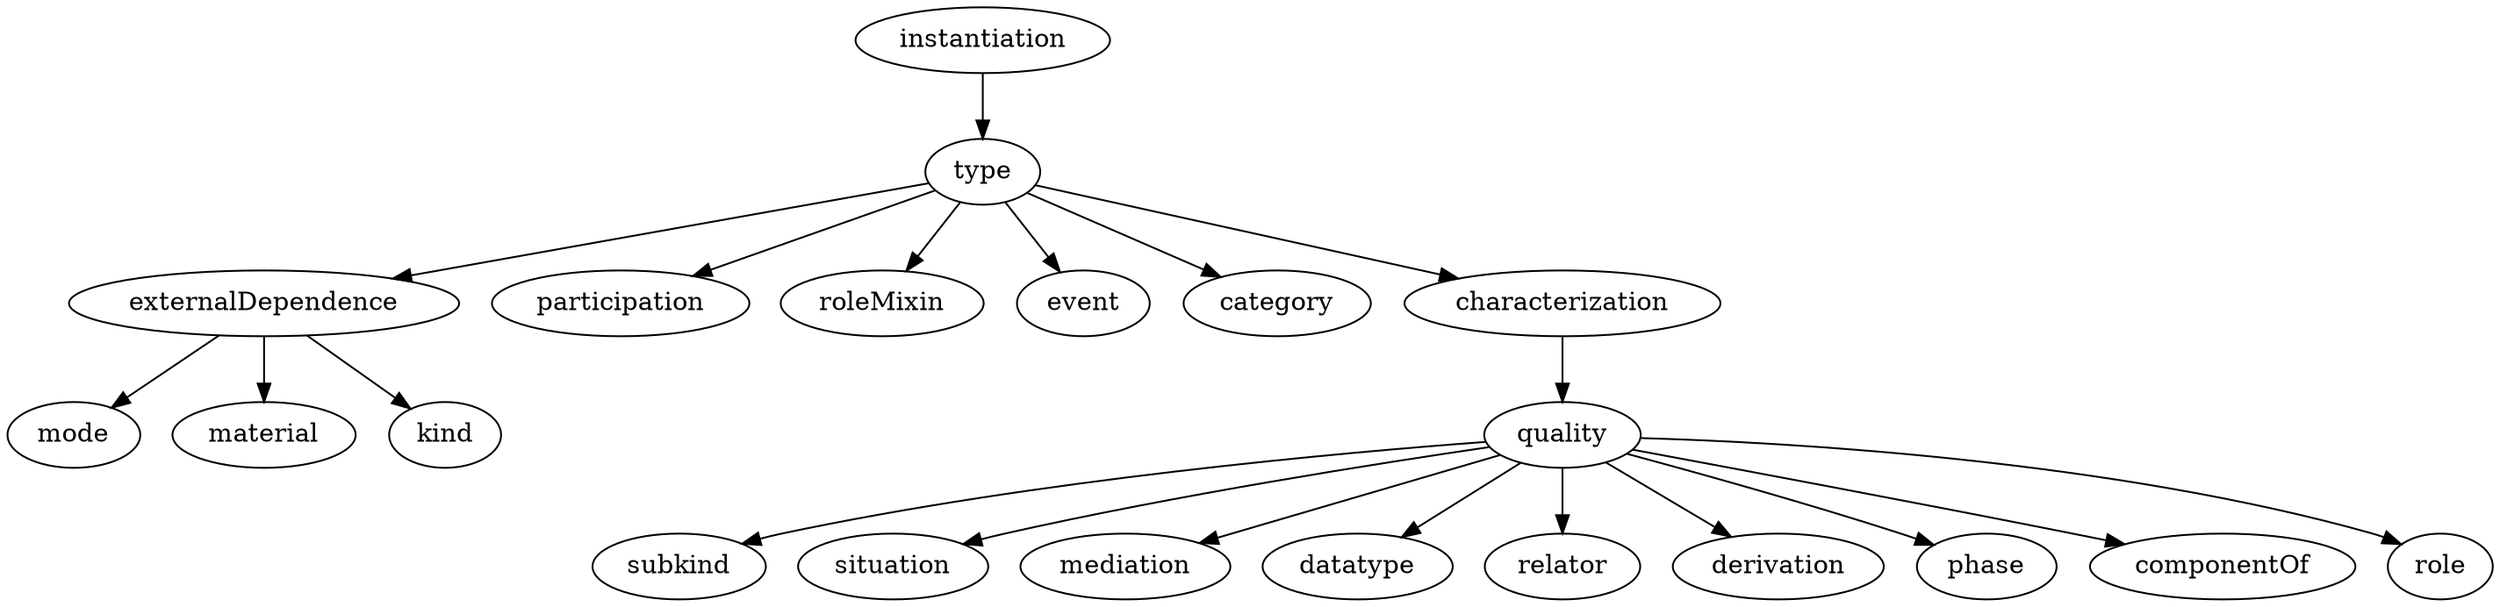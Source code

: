 strict digraph  {
instantiation;
type;
externalDependence;
participation;
roleMixin;
event;
category;
characterization;
mode;
material;
kind;
quality;
subkind;
situation;
mediation;
datatype;
relator;
derivation;
phase;
componentOf;
role;
instantiation -> type;
type -> externalDependence;
type -> participation;
type -> roleMixin;
type -> event;
type -> category;
type -> characterization;
externalDependence -> mode;
externalDependence -> material;
externalDependence -> kind;
characterization -> quality;
quality -> subkind;
quality -> situation;
quality -> mediation;
quality -> datatype;
quality -> relator;
quality -> derivation;
quality -> phase;
quality -> componentOf;
quality -> role;
}

